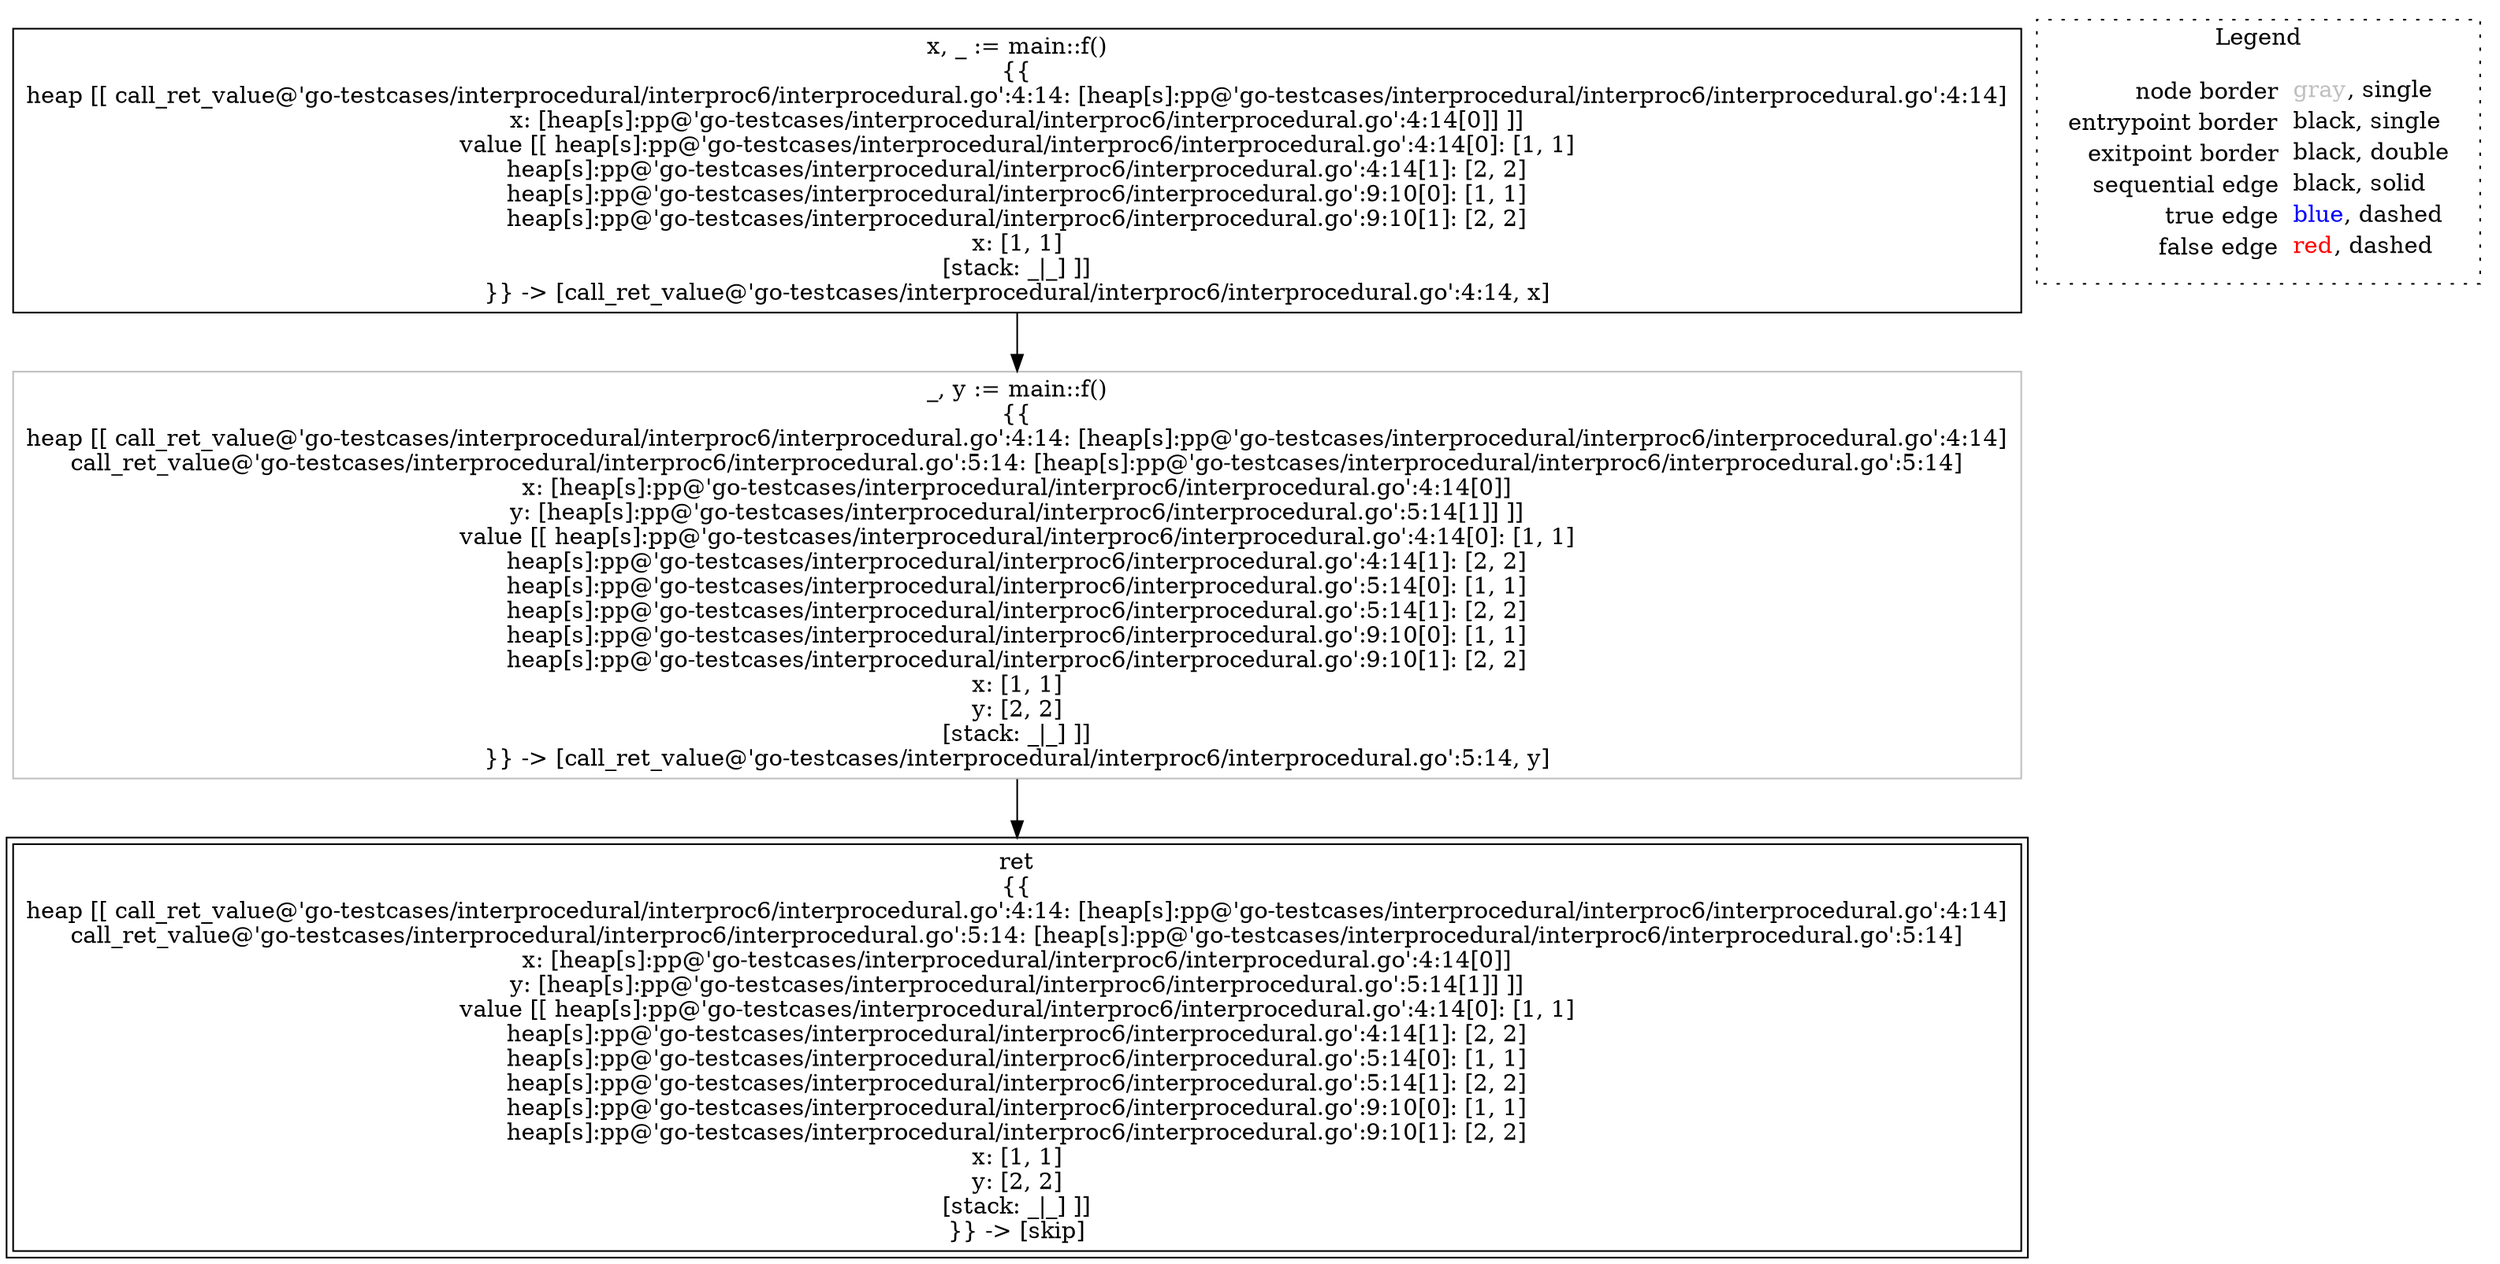 digraph {
	"node0" [shape="rect",color="black",label=<x, _ := main::f()<BR/>{{<BR/>heap [[ call_ret_value@'go-testcases/interprocedural/interproc6/interprocedural.go':4:14: [heap[s]:pp@'go-testcases/interprocedural/interproc6/interprocedural.go':4:14]<BR/>x: [heap[s]:pp@'go-testcases/interprocedural/interproc6/interprocedural.go':4:14[0]] ]]<BR/>value [[ heap[s]:pp@'go-testcases/interprocedural/interproc6/interprocedural.go':4:14[0]: [1, 1]<BR/>heap[s]:pp@'go-testcases/interprocedural/interproc6/interprocedural.go':4:14[1]: [2, 2]<BR/>heap[s]:pp@'go-testcases/interprocedural/interproc6/interprocedural.go':9:10[0]: [1, 1]<BR/>heap[s]:pp@'go-testcases/interprocedural/interproc6/interprocedural.go':9:10[1]: [2, 2]<BR/>x: [1, 1]<BR/>[stack: _|_] ]]<BR/>}} -&gt; [call_ret_value@'go-testcases/interprocedural/interproc6/interprocedural.go':4:14, x]>];
	"node1" [shape="rect",color="gray",label=<_, y := main::f()<BR/>{{<BR/>heap [[ call_ret_value@'go-testcases/interprocedural/interproc6/interprocedural.go':4:14: [heap[s]:pp@'go-testcases/interprocedural/interproc6/interprocedural.go':4:14]<BR/>call_ret_value@'go-testcases/interprocedural/interproc6/interprocedural.go':5:14: [heap[s]:pp@'go-testcases/interprocedural/interproc6/interprocedural.go':5:14]<BR/>x: [heap[s]:pp@'go-testcases/interprocedural/interproc6/interprocedural.go':4:14[0]]<BR/>y: [heap[s]:pp@'go-testcases/interprocedural/interproc6/interprocedural.go':5:14[1]] ]]<BR/>value [[ heap[s]:pp@'go-testcases/interprocedural/interproc6/interprocedural.go':4:14[0]: [1, 1]<BR/>heap[s]:pp@'go-testcases/interprocedural/interproc6/interprocedural.go':4:14[1]: [2, 2]<BR/>heap[s]:pp@'go-testcases/interprocedural/interproc6/interprocedural.go':5:14[0]: [1, 1]<BR/>heap[s]:pp@'go-testcases/interprocedural/interproc6/interprocedural.go':5:14[1]: [2, 2]<BR/>heap[s]:pp@'go-testcases/interprocedural/interproc6/interprocedural.go':9:10[0]: [1, 1]<BR/>heap[s]:pp@'go-testcases/interprocedural/interproc6/interprocedural.go':9:10[1]: [2, 2]<BR/>x: [1, 1]<BR/>y: [2, 2]<BR/>[stack: _|_] ]]<BR/>}} -&gt; [call_ret_value@'go-testcases/interprocedural/interproc6/interprocedural.go':5:14, y]>];
	"node2" [shape="rect",color="black",peripheries="2",label=<ret<BR/>{{<BR/>heap [[ call_ret_value@'go-testcases/interprocedural/interproc6/interprocedural.go':4:14: [heap[s]:pp@'go-testcases/interprocedural/interproc6/interprocedural.go':4:14]<BR/>call_ret_value@'go-testcases/interprocedural/interproc6/interprocedural.go':5:14: [heap[s]:pp@'go-testcases/interprocedural/interproc6/interprocedural.go':5:14]<BR/>x: [heap[s]:pp@'go-testcases/interprocedural/interproc6/interprocedural.go':4:14[0]]<BR/>y: [heap[s]:pp@'go-testcases/interprocedural/interproc6/interprocedural.go':5:14[1]] ]]<BR/>value [[ heap[s]:pp@'go-testcases/interprocedural/interproc6/interprocedural.go':4:14[0]: [1, 1]<BR/>heap[s]:pp@'go-testcases/interprocedural/interproc6/interprocedural.go':4:14[1]: [2, 2]<BR/>heap[s]:pp@'go-testcases/interprocedural/interproc6/interprocedural.go':5:14[0]: [1, 1]<BR/>heap[s]:pp@'go-testcases/interprocedural/interproc6/interprocedural.go':5:14[1]: [2, 2]<BR/>heap[s]:pp@'go-testcases/interprocedural/interproc6/interprocedural.go':9:10[0]: [1, 1]<BR/>heap[s]:pp@'go-testcases/interprocedural/interproc6/interprocedural.go':9:10[1]: [2, 2]<BR/>x: [1, 1]<BR/>y: [2, 2]<BR/>[stack: _|_] ]]<BR/>}} -&gt; [skip]>];
	"node0" -> "node1" [color="black"];
	"node1" -> "node2" [color="black"];
subgraph cluster_legend {
	label="Legend";
	style=dotted;
	node [shape=plaintext];
	"legend" [label=<<table border="0" cellpadding="2" cellspacing="0" cellborder="0"><tr><td align="right">node border&nbsp;</td><td align="left"><font color="gray">gray</font>, single</td></tr><tr><td align="right">entrypoint border&nbsp;</td><td align="left"><font color="black">black</font>, single</td></tr><tr><td align="right">exitpoint border&nbsp;</td><td align="left"><font color="black">black</font>, double</td></tr><tr><td align="right">sequential edge&nbsp;</td><td align="left"><font color="black">black</font>, solid</td></tr><tr><td align="right">true edge&nbsp;</td><td align="left"><font color="blue">blue</font>, dashed</td></tr><tr><td align="right">false edge&nbsp;</td><td align="left"><font color="red">red</font>, dashed</td></tr></table>>];
}

}
